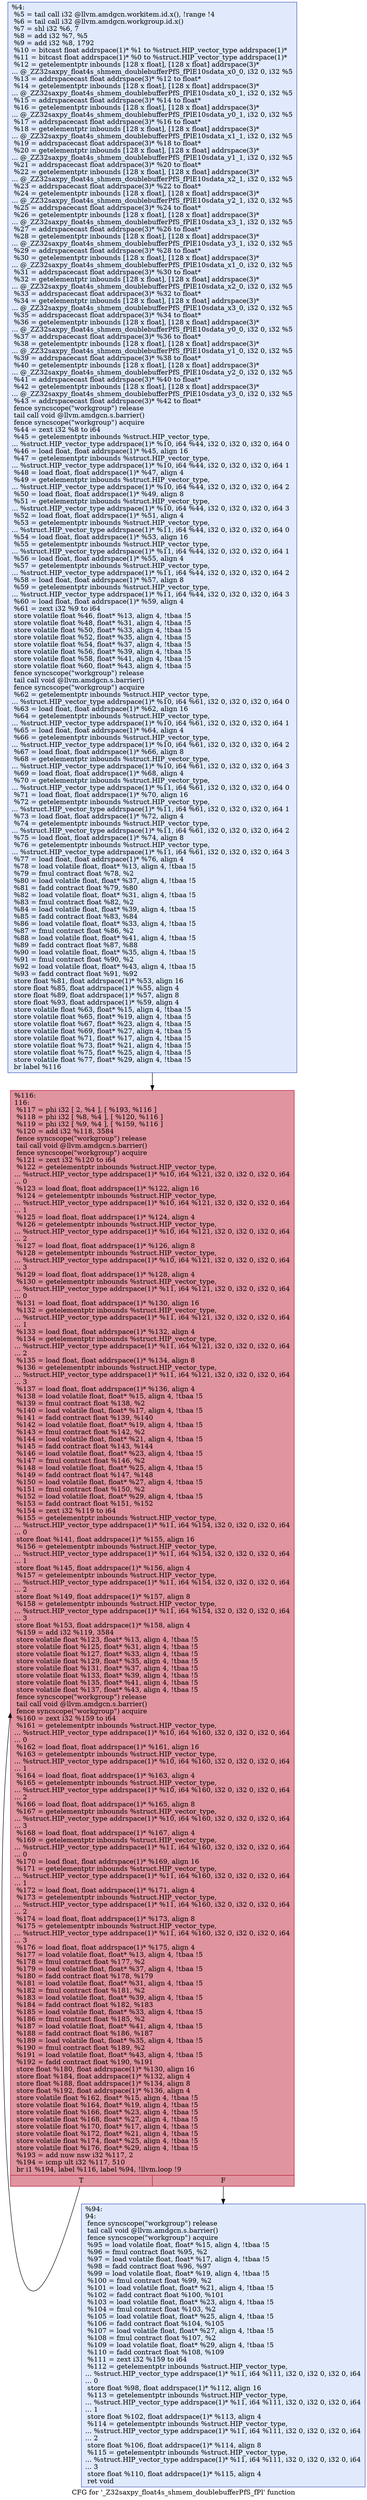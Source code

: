 digraph "CFG for '_Z32saxpy_float4s_shmem_doublebufferPfS_fPl' function" {
	label="CFG for '_Z32saxpy_float4s_shmem_doublebufferPfS_fPl' function";

	Node0x4781660 [shape=record,color="#3d50c3ff", style=filled, fillcolor="#b9d0f970",label="{%4:\l  %5 = tail call i32 @llvm.amdgcn.workitem.id.x(), !range !4\l  %6 = tail call i32 @llvm.amdgcn.workgroup.id.x()\l  %7 = shl i32 %6, 7\l  %8 = add i32 %7, %5\l  %9 = add i32 %8, 1792\l  %10 = bitcast float addrspace(1)* %1 to %struct.HIP_vector_type addrspace(1)*\l  %11 = bitcast float addrspace(1)* %0 to %struct.HIP_vector_type addrspace(1)*\l  %12 = getelementptr inbounds [128 x float], [128 x float] addrspace(3)*\l... @_ZZ32saxpy_float4s_shmem_doublebufferPfS_fPlE10sdata_x0_0, i32 0, i32 %5\l  %13 = addrspacecast float addrspace(3)* %12 to float*\l  %14 = getelementptr inbounds [128 x float], [128 x float] addrspace(3)*\l... @_ZZ32saxpy_float4s_shmem_doublebufferPfS_fPlE10sdata_x0_1, i32 0, i32 %5\l  %15 = addrspacecast float addrspace(3)* %14 to float*\l  %16 = getelementptr inbounds [128 x float], [128 x float] addrspace(3)*\l... @_ZZ32saxpy_float4s_shmem_doublebufferPfS_fPlE10sdata_y0_1, i32 0, i32 %5\l  %17 = addrspacecast float addrspace(3)* %16 to float*\l  %18 = getelementptr inbounds [128 x float], [128 x float] addrspace(3)*\l... @_ZZ32saxpy_float4s_shmem_doublebufferPfS_fPlE10sdata_x1_1, i32 0, i32 %5\l  %19 = addrspacecast float addrspace(3)* %18 to float*\l  %20 = getelementptr inbounds [128 x float], [128 x float] addrspace(3)*\l... @_ZZ32saxpy_float4s_shmem_doublebufferPfS_fPlE10sdata_y1_1, i32 0, i32 %5\l  %21 = addrspacecast float addrspace(3)* %20 to float*\l  %22 = getelementptr inbounds [128 x float], [128 x float] addrspace(3)*\l... @_ZZ32saxpy_float4s_shmem_doublebufferPfS_fPlE10sdata_x2_1, i32 0, i32 %5\l  %23 = addrspacecast float addrspace(3)* %22 to float*\l  %24 = getelementptr inbounds [128 x float], [128 x float] addrspace(3)*\l... @_ZZ32saxpy_float4s_shmem_doublebufferPfS_fPlE10sdata_y2_1, i32 0, i32 %5\l  %25 = addrspacecast float addrspace(3)* %24 to float*\l  %26 = getelementptr inbounds [128 x float], [128 x float] addrspace(3)*\l... @_ZZ32saxpy_float4s_shmem_doublebufferPfS_fPlE10sdata_x3_1, i32 0, i32 %5\l  %27 = addrspacecast float addrspace(3)* %26 to float*\l  %28 = getelementptr inbounds [128 x float], [128 x float] addrspace(3)*\l... @_ZZ32saxpy_float4s_shmem_doublebufferPfS_fPlE10sdata_y3_1, i32 0, i32 %5\l  %29 = addrspacecast float addrspace(3)* %28 to float*\l  %30 = getelementptr inbounds [128 x float], [128 x float] addrspace(3)*\l... @_ZZ32saxpy_float4s_shmem_doublebufferPfS_fPlE10sdata_x1_0, i32 0, i32 %5\l  %31 = addrspacecast float addrspace(3)* %30 to float*\l  %32 = getelementptr inbounds [128 x float], [128 x float] addrspace(3)*\l... @_ZZ32saxpy_float4s_shmem_doublebufferPfS_fPlE10sdata_x2_0, i32 0, i32 %5\l  %33 = addrspacecast float addrspace(3)* %32 to float*\l  %34 = getelementptr inbounds [128 x float], [128 x float] addrspace(3)*\l... @_ZZ32saxpy_float4s_shmem_doublebufferPfS_fPlE10sdata_x3_0, i32 0, i32 %5\l  %35 = addrspacecast float addrspace(3)* %34 to float*\l  %36 = getelementptr inbounds [128 x float], [128 x float] addrspace(3)*\l... @_ZZ32saxpy_float4s_shmem_doublebufferPfS_fPlE10sdata_y0_0, i32 0, i32 %5\l  %37 = addrspacecast float addrspace(3)* %36 to float*\l  %38 = getelementptr inbounds [128 x float], [128 x float] addrspace(3)*\l... @_ZZ32saxpy_float4s_shmem_doublebufferPfS_fPlE10sdata_y1_0, i32 0, i32 %5\l  %39 = addrspacecast float addrspace(3)* %38 to float*\l  %40 = getelementptr inbounds [128 x float], [128 x float] addrspace(3)*\l... @_ZZ32saxpy_float4s_shmem_doublebufferPfS_fPlE10sdata_y2_0, i32 0, i32 %5\l  %41 = addrspacecast float addrspace(3)* %40 to float*\l  %42 = getelementptr inbounds [128 x float], [128 x float] addrspace(3)*\l... @_ZZ32saxpy_float4s_shmem_doublebufferPfS_fPlE10sdata_y3_0, i32 0, i32 %5\l  %43 = addrspacecast float addrspace(3)* %42 to float*\l  fence syncscope(\"workgroup\") release\l  tail call void @llvm.amdgcn.s.barrier()\l  fence syncscope(\"workgroup\") acquire\l  %44 = zext i32 %8 to i64\l  %45 = getelementptr inbounds %struct.HIP_vector_type,\l... %struct.HIP_vector_type addrspace(1)* %10, i64 %44, i32 0, i32 0, i32 0, i64 0\l  %46 = load float, float addrspace(1)* %45, align 16\l  %47 = getelementptr inbounds %struct.HIP_vector_type,\l... %struct.HIP_vector_type addrspace(1)* %10, i64 %44, i32 0, i32 0, i32 0, i64 1\l  %48 = load float, float addrspace(1)* %47, align 4\l  %49 = getelementptr inbounds %struct.HIP_vector_type,\l... %struct.HIP_vector_type addrspace(1)* %10, i64 %44, i32 0, i32 0, i32 0, i64 2\l  %50 = load float, float addrspace(1)* %49, align 8\l  %51 = getelementptr inbounds %struct.HIP_vector_type,\l... %struct.HIP_vector_type addrspace(1)* %10, i64 %44, i32 0, i32 0, i32 0, i64 3\l  %52 = load float, float addrspace(1)* %51, align 4\l  %53 = getelementptr inbounds %struct.HIP_vector_type,\l... %struct.HIP_vector_type addrspace(1)* %11, i64 %44, i32 0, i32 0, i32 0, i64 0\l  %54 = load float, float addrspace(1)* %53, align 16\l  %55 = getelementptr inbounds %struct.HIP_vector_type,\l... %struct.HIP_vector_type addrspace(1)* %11, i64 %44, i32 0, i32 0, i32 0, i64 1\l  %56 = load float, float addrspace(1)* %55, align 4\l  %57 = getelementptr inbounds %struct.HIP_vector_type,\l... %struct.HIP_vector_type addrspace(1)* %11, i64 %44, i32 0, i32 0, i32 0, i64 2\l  %58 = load float, float addrspace(1)* %57, align 8\l  %59 = getelementptr inbounds %struct.HIP_vector_type,\l... %struct.HIP_vector_type addrspace(1)* %11, i64 %44, i32 0, i32 0, i32 0, i64 3\l  %60 = load float, float addrspace(1)* %59, align 4\l  %61 = zext i32 %9 to i64\l  store volatile float %46, float* %13, align 4, !tbaa !5\l  store volatile float %48, float* %31, align 4, !tbaa !5\l  store volatile float %50, float* %33, align 4, !tbaa !5\l  store volatile float %52, float* %35, align 4, !tbaa !5\l  store volatile float %54, float* %37, align 4, !tbaa !5\l  store volatile float %56, float* %39, align 4, !tbaa !5\l  store volatile float %58, float* %41, align 4, !tbaa !5\l  store volatile float %60, float* %43, align 4, !tbaa !5\l  fence syncscope(\"workgroup\") release\l  tail call void @llvm.amdgcn.s.barrier()\l  fence syncscope(\"workgroup\") acquire\l  %62 = getelementptr inbounds %struct.HIP_vector_type,\l... %struct.HIP_vector_type addrspace(1)* %10, i64 %61, i32 0, i32 0, i32 0, i64 0\l  %63 = load float, float addrspace(1)* %62, align 16\l  %64 = getelementptr inbounds %struct.HIP_vector_type,\l... %struct.HIP_vector_type addrspace(1)* %10, i64 %61, i32 0, i32 0, i32 0, i64 1\l  %65 = load float, float addrspace(1)* %64, align 4\l  %66 = getelementptr inbounds %struct.HIP_vector_type,\l... %struct.HIP_vector_type addrspace(1)* %10, i64 %61, i32 0, i32 0, i32 0, i64 2\l  %67 = load float, float addrspace(1)* %66, align 8\l  %68 = getelementptr inbounds %struct.HIP_vector_type,\l... %struct.HIP_vector_type addrspace(1)* %10, i64 %61, i32 0, i32 0, i32 0, i64 3\l  %69 = load float, float addrspace(1)* %68, align 4\l  %70 = getelementptr inbounds %struct.HIP_vector_type,\l... %struct.HIP_vector_type addrspace(1)* %11, i64 %61, i32 0, i32 0, i32 0, i64 0\l  %71 = load float, float addrspace(1)* %70, align 16\l  %72 = getelementptr inbounds %struct.HIP_vector_type,\l... %struct.HIP_vector_type addrspace(1)* %11, i64 %61, i32 0, i32 0, i32 0, i64 1\l  %73 = load float, float addrspace(1)* %72, align 4\l  %74 = getelementptr inbounds %struct.HIP_vector_type,\l... %struct.HIP_vector_type addrspace(1)* %11, i64 %61, i32 0, i32 0, i32 0, i64 2\l  %75 = load float, float addrspace(1)* %74, align 8\l  %76 = getelementptr inbounds %struct.HIP_vector_type,\l... %struct.HIP_vector_type addrspace(1)* %11, i64 %61, i32 0, i32 0, i32 0, i64 3\l  %77 = load float, float addrspace(1)* %76, align 4\l  %78 = load volatile float, float* %13, align 4, !tbaa !5\l  %79 = fmul contract float %78, %2\l  %80 = load volatile float, float* %37, align 4, !tbaa !5\l  %81 = fadd contract float %79, %80\l  %82 = load volatile float, float* %31, align 4, !tbaa !5\l  %83 = fmul contract float %82, %2\l  %84 = load volatile float, float* %39, align 4, !tbaa !5\l  %85 = fadd contract float %83, %84\l  %86 = load volatile float, float* %33, align 4, !tbaa !5\l  %87 = fmul contract float %86, %2\l  %88 = load volatile float, float* %41, align 4, !tbaa !5\l  %89 = fadd contract float %87, %88\l  %90 = load volatile float, float* %35, align 4, !tbaa !5\l  %91 = fmul contract float %90, %2\l  %92 = load volatile float, float* %43, align 4, !tbaa !5\l  %93 = fadd contract float %91, %92\l  store float %81, float addrspace(1)* %53, align 16\l  store float %85, float addrspace(1)* %55, align 4\l  store float %89, float addrspace(1)* %57, align 8\l  store float %93, float addrspace(1)* %59, align 4\l  store volatile float %63, float* %15, align 4, !tbaa !5\l  store volatile float %65, float* %19, align 4, !tbaa !5\l  store volatile float %67, float* %23, align 4, !tbaa !5\l  store volatile float %69, float* %27, align 4, !tbaa !5\l  store volatile float %71, float* %17, align 4, !tbaa !5\l  store volatile float %73, float* %21, align 4, !tbaa !5\l  store volatile float %75, float* %25, align 4, !tbaa !5\l  store volatile float %77, float* %29, align 4, !tbaa !5\l  br label %116\l}"];
	Node0x4781660 -> Node0x4788010;
	Node0x47880d0 [shape=record,color="#3d50c3ff", style=filled, fillcolor="#b9d0f970",label="{%94:\l94:                                               \l  fence syncscope(\"workgroup\") release\l  tail call void @llvm.amdgcn.s.barrier()\l  fence syncscope(\"workgroup\") acquire\l  %95 = load volatile float, float* %15, align 4, !tbaa !5\l  %96 = fmul contract float %95, %2\l  %97 = load volatile float, float* %17, align 4, !tbaa !5\l  %98 = fadd contract float %96, %97\l  %99 = load volatile float, float* %19, align 4, !tbaa !5\l  %100 = fmul contract float %99, %2\l  %101 = load volatile float, float* %21, align 4, !tbaa !5\l  %102 = fadd contract float %100, %101\l  %103 = load volatile float, float* %23, align 4, !tbaa !5\l  %104 = fmul contract float %103, %2\l  %105 = load volatile float, float* %25, align 4, !tbaa !5\l  %106 = fadd contract float %104, %105\l  %107 = load volatile float, float* %27, align 4, !tbaa !5\l  %108 = fmul contract float %107, %2\l  %109 = load volatile float, float* %29, align 4, !tbaa !5\l  %110 = fadd contract float %108, %109\l  %111 = zext i32 %159 to i64\l  %112 = getelementptr inbounds %struct.HIP_vector_type,\l... %struct.HIP_vector_type addrspace(1)* %11, i64 %111, i32 0, i32 0, i32 0, i64\l... 0\l  store float %98, float addrspace(1)* %112, align 16\l  %113 = getelementptr inbounds %struct.HIP_vector_type,\l... %struct.HIP_vector_type addrspace(1)* %11, i64 %111, i32 0, i32 0, i32 0, i64\l... 1\l  store float %102, float addrspace(1)* %113, align 4\l  %114 = getelementptr inbounds %struct.HIP_vector_type,\l... %struct.HIP_vector_type addrspace(1)* %11, i64 %111, i32 0, i32 0, i32 0, i64\l... 2\l  store float %106, float addrspace(1)* %114, align 8\l  %115 = getelementptr inbounds %struct.HIP_vector_type,\l... %struct.HIP_vector_type addrspace(1)* %11, i64 %111, i32 0, i32 0, i32 0, i64\l... 3\l  store float %110, float addrspace(1)* %115, align 4\l  ret void\l}"];
	Node0x4788010 [shape=record,color="#b70d28ff", style=filled, fillcolor="#b70d2870",label="{%116:\l116:                                              \l  %117 = phi i32 [ 2, %4 ], [ %193, %116 ]\l  %118 = phi i32 [ %8, %4 ], [ %120, %116 ]\l  %119 = phi i32 [ %9, %4 ], [ %159, %116 ]\l  %120 = add i32 %118, 3584\l  fence syncscope(\"workgroup\") release\l  tail call void @llvm.amdgcn.s.barrier()\l  fence syncscope(\"workgroup\") acquire\l  %121 = zext i32 %120 to i64\l  %122 = getelementptr inbounds %struct.HIP_vector_type,\l... %struct.HIP_vector_type addrspace(1)* %10, i64 %121, i32 0, i32 0, i32 0, i64\l... 0\l  %123 = load float, float addrspace(1)* %122, align 16\l  %124 = getelementptr inbounds %struct.HIP_vector_type,\l... %struct.HIP_vector_type addrspace(1)* %10, i64 %121, i32 0, i32 0, i32 0, i64\l... 1\l  %125 = load float, float addrspace(1)* %124, align 4\l  %126 = getelementptr inbounds %struct.HIP_vector_type,\l... %struct.HIP_vector_type addrspace(1)* %10, i64 %121, i32 0, i32 0, i32 0, i64\l... 2\l  %127 = load float, float addrspace(1)* %126, align 8\l  %128 = getelementptr inbounds %struct.HIP_vector_type,\l... %struct.HIP_vector_type addrspace(1)* %10, i64 %121, i32 0, i32 0, i32 0, i64\l... 3\l  %129 = load float, float addrspace(1)* %128, align 4\l  %130 = getelementptr inbounds %struct.HIP_vector_type,\l... %struct.HIP_vector_type addrspace(1)* %11, i64 %121, i32 0, i32 0, i32 0, i64\l... 0\l  %131 = load float, float addrspace(1)* %130, align 16\l  %132 = getelementptr inbounds %struct.HIP_vector_type,\l... %struct.HIP_vector_type addrspace(1)* %11, i64 %121, i32 0, i32 0, i32 0, i64\l... 1\l  %133 = load float, float addrspace(1)* %132, align 4\l  %134 = getelementptr inbounds %struct.HIP_vector_type,\l... %struct.HIP_vector_type addrspace(1)* %11, i64 %121, i32 0, i32 0, i32 0, i64\l... 2\l  %135 = load float, float addrspace(1)* %134, align 8\l  %136 = getelementptr inbounds %struct.HIP_vector_type,\l... %struct.HIP_vector_type addrspace(1)* %11, i64 %121, i32 0, i32 0, i32 0, i64\l... 3\l  %137 = load float, float addrspace(1)* %136, align 4\l  %138 = load volatile float, float* %15, align 4, !tbaa !5\l  %139 = fmul contract float %138, %2\l  %140 = load volatile float, float* %17, align 4, !tbaa !5\l  %141 = fadd contract float %139, %140\l  %142 = load volatile float, float* %19, align 4, !tbaa !5\l  %143 = fmul contract float %142, %2\l  %144 = load volatile float, float* %21, align 4, !tbaa !5\l  %145 = fadd contract float %143, %144\l  %146 = load volatile float, float* %23, align 4, !tbaa !5\l  %147 = fmul contract float %146, %2\l  %148 = load volatile float, float* %25, align 4, !tbaa !5\l  %149 = fadd contract float %147, %148\l  %150 = load volatile float, float* %27, align 4, !tbaa !5\l  %151 = fmul contract float %150, %2\l  %152 = load volatile float, float* %29, align 4, !tbaa !5\l  %153 = fadd contract float %151, %152\l  %154 = zext i32 %119 to i64\l  %155 = getelementptr inbounds %struct.HIP_vector_type,\l... %struct.HIP_vector_type addrspace(1)* %11, i64 %154, i32 0, i32 0, i32 0, i64\l... 0\l  store float %141, float addrspace(1)* %155, align 16\l  %156 = getelementptr inbounds %struct.HIP_vector_type,\l... %struct.HIP_vector_type addrspace(1)* %11, i64 %154, i32 0, i32 0, i32 0, i64\l... 1\l  store float %145, float addrspace(1)* %156, align 4\l  %157 = getelementptr inbounds %struct.HIP_vector_type,\l... %struct.HIP_vector_type addrspace(1)* %11, i64 %154, i32 0, i32 0, i32 0, i64\l... 2\l  store float %149, float addrspace(1)* %157, align 8\l  %158 = getelementptr inbounds %struct.HIP_vector_type,\l... %struct.HIP_vector_type addrspace(1)* %11, i64 %154, i32 0, i32 0, i32 0, i64\l... 3\l  store float %153, float addrspace(1)* %158, align 4\l  %159 = add i32 %119, 3584\l  store volatile float %123, float* %13, align 4, !tbaa !5\l  store volatile float %125, float* %31, align 4, !tbaa !5\l  store volatile float %127, float* %33, align 4, !tbaa !5\l  store volatile float %129, float* %35, align 4, !tbaa !5\l  store volatile float %131, float* %37, align 4, !tbaa !5\l  store volatile float %133, float* %39, align 4, !tbaa !5\l  store volatile float %135, float* %41, align 4, !tbaa !5\l  store volatile float %137, float* %43, align 4, !tbaa !5\l  fence syncscope(\"workgroup\") release\l  tail call void @llvm.amdgcn.s.barrier()\l  fence syncscope(\"workgroup\") acquire\l  %160 = zext i32 %159 to i64\l  %161 = getelementptr inbounds %struct.HIP_vector_type,\l... %struct.HIP_vector_type addrspace(1)* %10, i64 %160, i32 0, i32 0, i32 0, i64\l... 0\l  %162 = load float, float addrspace(1)* %161, align 16\l  %163 = getelementptr inbounds %struct.HIP_vector_type,\l... %struct.HIP_vector_type addrspace(1)* %10, i64 %160, i32 0, i32 0, i32 0, i64\l... 1\l  %164 = load float, float addrspace(1)* %163, align 4\l  %165 = getelementptr inbounds %struct.HIP_vector_type,\l... %struct.HIP_vector_type addrspace(1)* %10, i64 %160, i32 0, i32 0, i32 0, i64\l... 2\l  %166 = load float, float addrspace(1)* %165, align 8\l  %167 = getelementptr inbounds %struct.HIP_vector_type,\l... %struct.HIP_vector_type addrspace(1)* %10, i64 %160, i32 0, i32 0, i32 0, i64\l... 3\l  %168 = load float, float addrspace(1)* %167, align 4\l  %169 = getelementptr inbounds %struct.HIP_vector_type,\l... %struct.HIP_vector_type addrspace(1)* %11, i64 %160, i32 0, i32 0, i32 0, i64\l... 0\l  %170 = load float, float addrspace(1)* %169, align 16\l  %171 = getelementptr inbounds %struct.HIP_vector_type,\l... %struct.HIP_vector_type addrspace(1)* %11, i64 %160, i32 0, i32 0, i32 0, i64\l... 1\l  %172 = load float, float addrspace(1)* %171, align 4\l  %173 = getelementptr inbounds %struct.HIP_vector_type,\l... %struct.HIP_vector_type addrspace(1)* %11, i64 %160, i32 0, i32 0, i32 0, i64\l... 2\l  %174 = load float, float addrspace(1)* %173, align 8\l  %175 = getelementptr inbounds %struct.HIP_vector_type,\l... %struct.HIP_vector_type addrspace(1)* %11, i64 %160, i32 0, i32 0, i32 0, i64\l... 3\l  %176 = load float, float addrspace(1)* %175, align 4\l  %177 = load volatile float, float* %13, align 4, !tbaa !5\l  %178 = fmul contract float %177, %2\l  %179 = load volatile float, float* %37, align 4, !tbaa !5\l  %180 = fadd contract float %178, %179\l  %181 = load volatile float, float* %31, align 4, !tbaa !5\l  %182 = fmul contract float %181, %2\l  %183 = load volatile float, float* %39, align 4, !tbaa !5\l  %184 = fadd contract float %182, %183\l  %185 = load volatile float, float* %33, align 4, !tbaa !5\l  %186 = fmul contract float %185, %2\l  %187 = load volatile float, float* %41, align 4, !tbaa !5\l  %188 = fadd contract float %186, %187\l  %189 = load volatile float, float* %35, align 4, !tbaa !5\l  %190 = fmul contract float %189, %2\l  %191 = load volatile float, float* %43, align 4, !tbaa !5\l  %192 = fadd contract float %190, %191\l  store float %180, float addrspace(1)* %130, align 16\l  store float %184, float addrspace(1)* %132, align 4\l  store float %188, float addrspace(1)* %134, align 8\l  store float %192, float addrspace(1)* %136, align 4\l  store volatile float %162, float* %15, align 4, !tbaa !5\l  store volatile float %164, float* %19, align 4, !tbaa !5\l  store volatile float %166, float* %23, align 4, !tbaa !5\l  store volatile float %168, float* %27, align 4, !tbaa !5\l  store volatile float %170, float* %17, align 4, !tbaa !5\l  store volatile float %172, float* %21, align 4, !tbaa !5\l  store volatile float %174, float* %25, align 4, !tbaa !5\l  store volatile float %176, float* %29, align 4, !tbaa !5\l  %193 = add nuw nsw i32 %117, 2\l  %194 = icmp ult i32 %117, 510\l  br i1 %194, label %116, label %94, !llvm.loop !9\l|{<s0>T|<s1>F}}"];
	Node0x4788010:s0 -> Node0x4788010;
	Node0x4788010:s1 -> Node0x47880d0;
}

